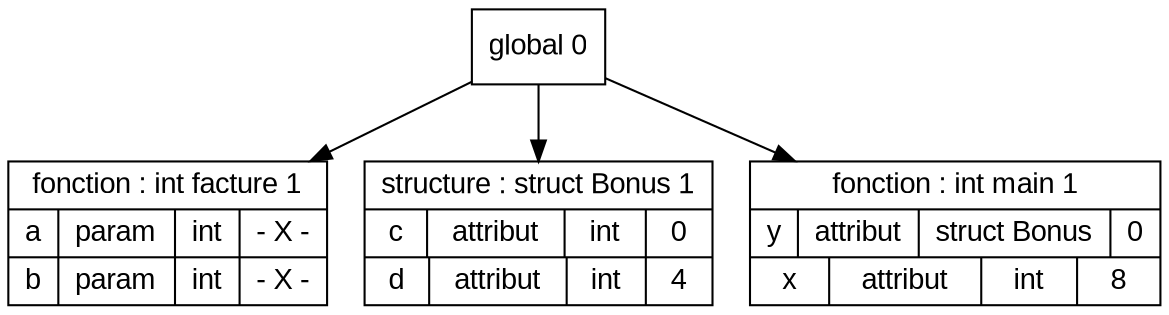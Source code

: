 digraph "tds"{

	node [fontname="Arial"];

	N1 [shape=record label="{ fonction : int facture 1
	| { a | param | int | - X - }
	| { b | param | int | - X - }
	}"];

	N2 [shape=record label="{ structure : struct Bonus 1
	| { c | attribut | int | 0 }
	| { d | attribut | int | 4 }
	}"];

	N3 [shape=record label="{ fonction : int main 1
	| { y | attribut | struct Bonus | 0 }
	| { x | attribut | int | 8 }
	}"];

	N0 [shape=record label="{ global 0
	}"];


	N0 -> N1; 
	N0 -> N2; 
	N0 -> N3; 
}
